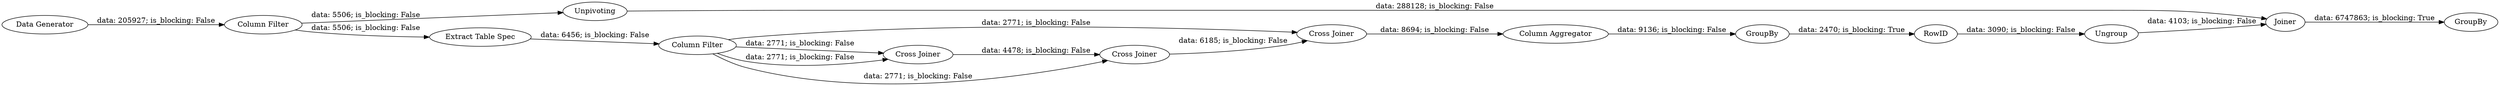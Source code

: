 digraph {
	"-6244528639693407486_11" [label=GroupBy]
	"-6244528639693407486_7" [label="Cross Joiner"]
	"-6244528639693407486_9" [label="Column Filter"]
	"-6244528639693407486_3" [label="Column Filter"]
	"-6244528639693407486_4" [label=Unpivoting]
	"-6244528639693407486_2" [label="Extract Table Spec"]
	"-6244528639693407486_5" [label="Cross Joiner"]
	"-6244528639693407486_10" [label="Column Aggregator"]
	"-6244528639693407486_16" [label=GroupBy]
	"-6244528639693407486_13" [label=Ungroup]
	"-6244528639693407486_6" [label="Cross Joiner"]
	"-6244528639693407486_15" [label=Joiner]
	"-6244528639693407486_14" [label=RowID]
	"-6244528639693407486_1" [label="Data Generator"]
	"-6244528639693407486_13" -> "-6244528639693407486_15" [label="data: 4103; is_blocking: False"]
	"-6244528639693407486_14" -> "-6244528639693407486_13" [label="data: 3090; is_blocking: False"]
	"-6244528639693407486_9" -> "-6244528639693407486_5" [label="data: 2771; is_blocking: False"]
	"-6244528639693407486_11" -> "-6244528639693407486_14" [label="data: 2470; is_blocking: True"]
	"-6244528639693407486_9" -> "-6244528639693407486_5" [label="data: 2771; is_blocking: False"]
	"-6244528639693407486_1" -> "-6244528639693407486_3" [label="data: 205927; is_blocking: False"]
	"-6244528639693407486_5" -> "-6244528639693407486_6" [label="data: 4478; is_blocking: False"]
	"-6244528639693407486_9" -> "-6244528639693407486_6" [label="data: 2771; is_blocking: False"]
	"-6244528639693407486_7" -> "-6244528639693407486_10" [label="data: 8694; is_blocking: False"]
	"-6244528639693407486_10" -> "-6244528639693407486_11" [label="data: 9136; is_blocking: False"]
	"-6244528639693407486_3" -> "-6244528639693407486_4" [label="data: 5506; is_blocking: False"]
	"-6244528639693407486_2" -> "-6244528639693407486_9" [label="data: 6456; is_blocking: False"]
	"-6244528639693407486_6" -> "-6244528639693407486_7" [label="data: 6185; is_blocking: False"]
	"-6244528639693407486_15" -> "-6244528639693407486_16" [label="data: 6747863; is_blocking: True"]
	"-6244528639693407486_3" -> "-6244528639693407486_2" [label="data: 5506; is_blocking: False"]
	"-6244528639693407486_4" -> "-6244528639693407486_15" [label="data: 288128; is_blocking: False"]
	"-6244528639693407486_9" -> "-6244528639693407486_7" [label="data: 2771; is_blocking: False"]
	rankdir=LR
}
